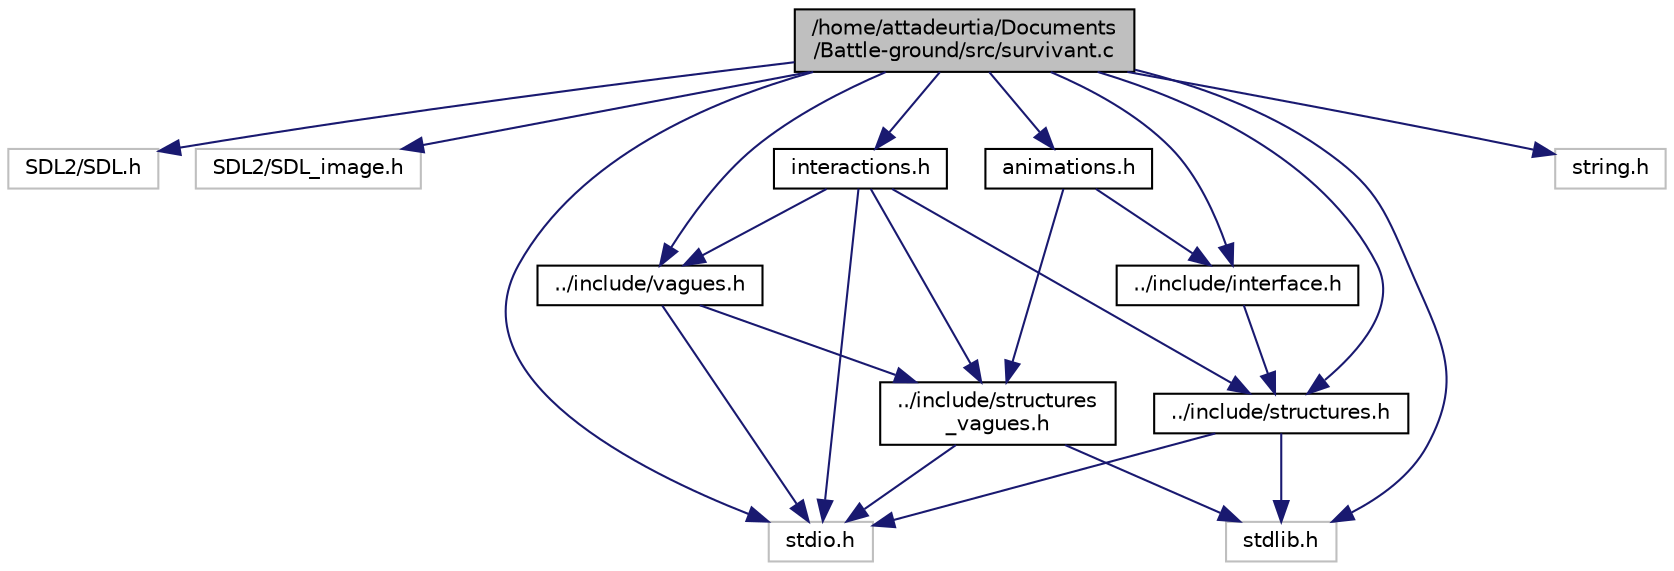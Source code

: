digraph "/home/attadeurtia/Documents/Battle-ground/src/survivant.c"
{
 // LATEX_PDF_SIZE
  edge [fontname="Helvetica",fontsize="10",labelfontname="Helvetica",labelfontsize="10"];
  node [fontname="Helvetica",fontsize="10",shape=record];
  Node1 [label="/home/attadeurtia/Documents\l/Battle-ground/src/survivant.c",height=0.2,width=0.4,color="black", fillcolor="grey75", style="filled", fontcolor="black",tooltip="Contient toutes les fonctions utiles au mode de jeu survivant de battle ground (gestion de l'évolutio..."];
  Node1 -> Node2 [color="midnightblue",fontsize="10",style="solid"];
  Node2 [label="SDL2/SDL.h",height=0.2,width=0.4,color="grey75", fillcolor="white", style="filled",tooltip=" "];
  Node1 -> Node3 [color="midnightblue",fontsize="10",style="solid"];
  Node3 [label="SDL2/SDL_image.h",height=0.2,width=0.4,color="grey75", fillcolor="white", style="filled",tooltip=" "];
  Node1 -> Node4 [color="midnightblue",fontsize="10",style="solid"];
  Node4 [label="stdio.h",height=0.2,width=0.4,color="grey75", fillcolor="white", style="filled",tooltip=" "];
  Node1 -> Node5 [color="midnightblue",fontsize="10",style="solid"];
  Node5 [label="stdlib.h",height=0.2,width=0.4,color="grey75", fillcolor="white", style="filled",tooltip=" "];
  Node1 -> Node6 [color="midnightblue",fontsize="10",style="solid"];
  Node6 [label="string.h",height=0.2,width=0.4,color="grey75", fillcolor="white", style="filled",tooltip=" "];
  Node1 -> Node7 [color="midnightblue",fontsize="10",style="solid"];
  Node7 [label="animations.h",height=0.2,width=0.4,color="black", fillcolor="white", style="filled",URL="$animations_8h_source.html",tooltip=" "];
  Node7 -> Node8 [color="midnightblue",fontsize="10",style="solid"];
  Node8 [label="../include/interface.h",height=0.2,width=0.4,color="black", fillcolor="white", style="filled",URL="$interface_8h_source.html",tooltip=" "];
  Node8 -> Node9 [color="midnightblue",fontsize="10",style="solid"];
  Node9 [label="../include/structures.h",height=0.2,width=0.4,color="black", fillcolor="white", style="filled",URL="$structures_8h_source.html",tooltip=" "];
  Node9 -> Node4 [color="midnightblue",fontsize="10",style="solid"];
  Node9 -> Node5 [color="midnightblue",fontsize="10",style="solid"];
  Node7 -> Node10 [color="midnightblue",fontsize="10",style="solid"];
  Node10 [label="../include/structures\l_vagues.h",height=0.2,width=0.4,color="black", fillcolor="white", style="filled",URL="$structures__vagues_8h_source.html",tooltip=" "];
  Node10 -> Node4 [color="midnightblue",fontsize="10",style="solid"];
  Node10 -> Node5 [color="midnightblue",fontsize="10",style="solid"];
  Node1 -> Node11 [color="midnightblue",fontsize="10",style="solid"];
  Node11 [label="interactions.h",height=0.2,width=0.4,color="black", fillcolor="white", style="filled",URL="$interactions_8h_source.html",tooltip=" "];
  Node11 -> Node4 [color="midnightblue",fontsize="10",style="solid"];
  Node11 -> Node9 [color="midnightblue",fontsize="10",style="solid"];
  Node11 -> Node10 [color="midnightblue",fontsize="10",style="solid"];
  Node11 -> Node12 [color="midnightblue",fontsize="10",style="solid"];
  Node12 [label="../include/vagues.h",height=0.2,width=0.4,color="black", fillcolor="white", style="filled",URL="$vagues_8h_source.html",tooltip=" "];
  Node12 -> Node4 [color="midnightblue",fontsize="10",style="solid"];
  Node12 -> Node10 [color="midnightblue",fontsize="10",style="solid"];
  Node1 -> Node8 [color="midnightblue",fontsize="10",style="solid"];
  Node1 -> Node9 [color="midnightblue",fontsize="10",style="solid"];
  Node1 -> Node12 [color="midnightblue",fontsize="10",style="solid"];
}
